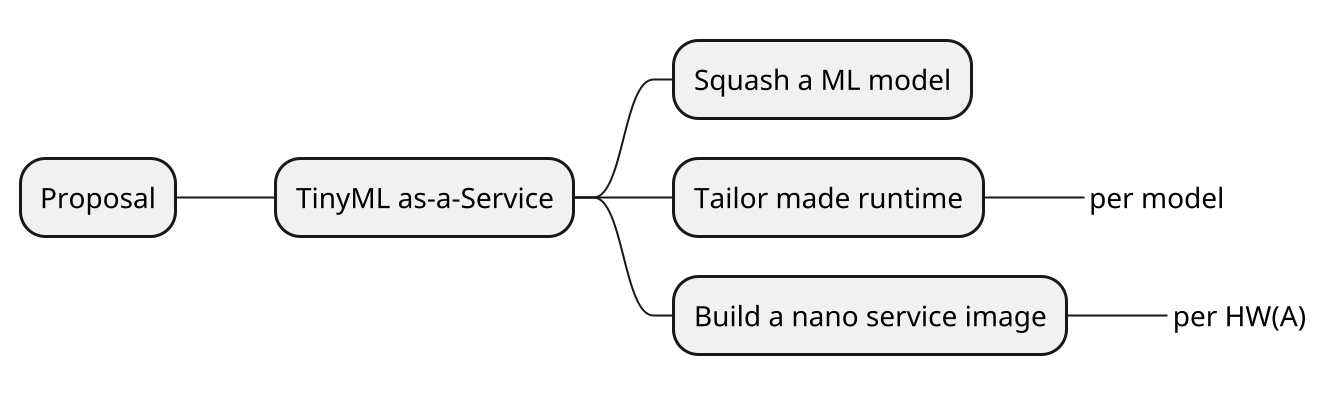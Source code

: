 @startmindmap
scale 2.0
* Proposal
** TinyML as-a-Service
*** Squash a ML model
*** Tailor made runtime
****_ per model
*** Build a nano service image
****_ per HW(A)
@endmindmap
